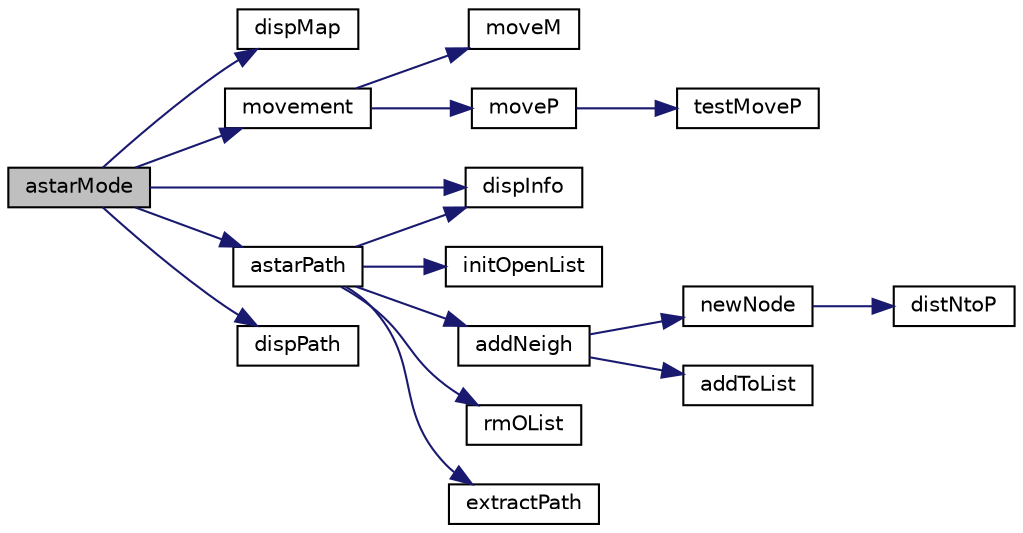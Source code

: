 digraph "astarMode"
{
  edge [fontname="Helvetica",fontsize="10",labelfontname="Helvetica",labelfontsize="10"];
  node [fontname="Helvetica",fontsize="10",shape=record];
  rankdir="LR";
  Node1 [label="astarMode",height=0.2,width=0.4,color="black", fillcolor="grey75", style="filled", fontcolor="black"];
  Node1 -> Node2 [color="midnightblue",fontsize="10",style="solid"];
  Node2 [label="dispMap",height=0.2,width=0.4,color="black", fillcolor="white", style="filled",URL="$d1/d77/guilib_8c.html#a82e2bf7357d16998055a8768e3632f0e",tooltip="Display the labyrinth. "];
  Node1 -> Node3 [color="midnightblue",fontsize="10",style="solid"];
  Node3 [label="movement",height=0.2,width=0.4,color="black", fillcolor="white", style="filled",URL="$d4/d7b/mapping_8c.html#a7aedd4fdc510867594753696cbb0cd86",tooltip="Rotate the map(moveM()) or move the player (moveP()). Return 1 if can&#39;t move return. "];
  Node3 -> Node4 [color="midnightblue",fontsize="10",style="solid"];
  Node4 [label="moveM",height=0.2,width=0.4,color="black", fillcolor="white", style="filled",URL="$d4/d7b/mapping_8c.html#a676b72a51bfecda4afdcaf81537e6986",tooltip="Rotate the map. Return 1 if can&#39;t move return : -1(not enought energy) "];
  Node3 -> Node5 [color="midnightblue",fontsize="10",style="solid"];
  Node5 [label="moveP",height=0.2,width=0.4,color="black", fillcolor="white", style="filled",URL="$d4/d7b/mapping_8c.html#ad06394e3aa5ef693c34687cb74813336",tooltip="Move the position of the player on the map. Return 1 if can&#39;t move return : -1(wall) -2(player) ..."];
  Node5 -> Node6 [color="midnightblue",fontsize="10",style="solid"];
  Node6 [label="testMoveP",height=0.2,width=0.4,color="black", fillcolor="white", style="filled",URL="$d4/d7b/mapping_8c.html#ab8e6e204f7b1bd95babda75a04279141",tooltip="Return 1 if can&#39;t move return : -1(wall) -2(player) "];
  Node1 -> Node7 [color="midnightblue",fontsize="10",style="solid"];
  Node7 [label="astarPath",height=0.2,width=0.4,color="black", fillcolor="white", style="filled",URL="$dd/db2/astar_md_8h.html#aa2523dcedbd90386c3716a638639d4f2",tooltip="Generate the shortest path to the goal with an A* algo. "];
  Node7 -> Node8 [color="midnightblue",fontsize="10",style="solid"];
  Node8 [label="initOpenList",height=0.2,width=0.4,color="black", fillcolor="white", style="filled",URL="$dd/db2/astar_md_8h.html#ad4e0719576ebe703dcc6309e827992f2",tooltip="Initialise and return the node of the position (x,y). "];
  Node7 -> Node9 [color="midnightblue",fontsize="10",style="solid"];
  Node9 [label="dispInfo",height=0.2,width=0.4,color="black", fillcolor="white", style="filled",URL="$d1/d77/guilib_8c.html#abbe720778f4a4bb964fb8dfacaf2e315",tooltip="Display the Player info. "];
  Node7 -> Node10 [color="midnightblue",fontsize="10",style="solid"];
  Node10 [label="addNeigh",height=0.2,width=0.4,color="black", fillcolor="white", style="filled",URL="$dd/db2/astar_md_8h.html#ac7758c289c28b122935f10a1bc8dcb04",tooltip="try to create a node for each neighbor, and add them to the open list. "];
  Node10 -> Node11 [color="midnightblue",fontsize="10",style="solid"];
  Node11 [label="newNode",height=0.2,width=0.4,color="black", fillcolor="white", style="filled",URL="$dd/db2/astar_md_8h.html#a3fff4a8445cd48159ad39bf5e95f8431",tooltip="Initialise and return the node cominf from fromN. "];
  Node11 -> Node12 [color="midnightblue",fontsize="10",style="solid"];
  Node12 [label="distNtoP",height=0.2,width=0.4,color="black", fillcolor="white", style="filled",URL="$dd/db2/astar_md_8h.html#aa2236259a3dd1633bef2c35b9ccfd56a",tooltip="Calculate the distance as the crows fly from the node N to the player P. "];
  Node10 -> Node13 [color="midnightblue",fontsize="10",style="solid"];
  Node13 [label="addToList",height=0.2,width=0.4,color="black", fillcolor="white", style="filled",URL="$dd/db2/astar_md_8h.html#ab524330b8f058f0d6ae7549b9377d3f3",tooltip="Add a node to a list sort heuristicly increasing. "];
  Node7 -> Node14 [color="midnightblue",fontsize="10",style="solid"];
  Node14 [label="rmOList",height=0.2,width=0.4,color="black", fillcolor="white", style="filled",URL="$dd/db2/astar_md_8h.html#af00db588d541bcfc34b0694a93743527",tooltip="Free each node of the list. "];
  Node7 -> Node15 [color="midnightblue",fontsize="10",style="solid"];
  Node15 [label="extractPath",height=0.2,width=0.4,color="black", fillcolor="white", style="filled",URL="$dd/db2/astar_md_8h.html#a9b4f457ca7c276eb535b22e2a37de74a",tooltip="Starting from the goal, iterativly,freing node that are not pathParent,taking pathParent node and put..."];
  Node1 -> Node9 [color="midnightblue",fontsize="10",style="solid"];
  Node1 -> Node16 [color="midnightblue",fontsize="10",style="solid"];
  Node16 [label="dispPath",height=0.2,width=0.4,color="black", fillcolor="white", style="filled",URL="$d1/d77/guilib_8c.html#a49ec06bbcb4afaba4ec233e5f5d0ea50",tooltip="Display the path of players. "];
}
